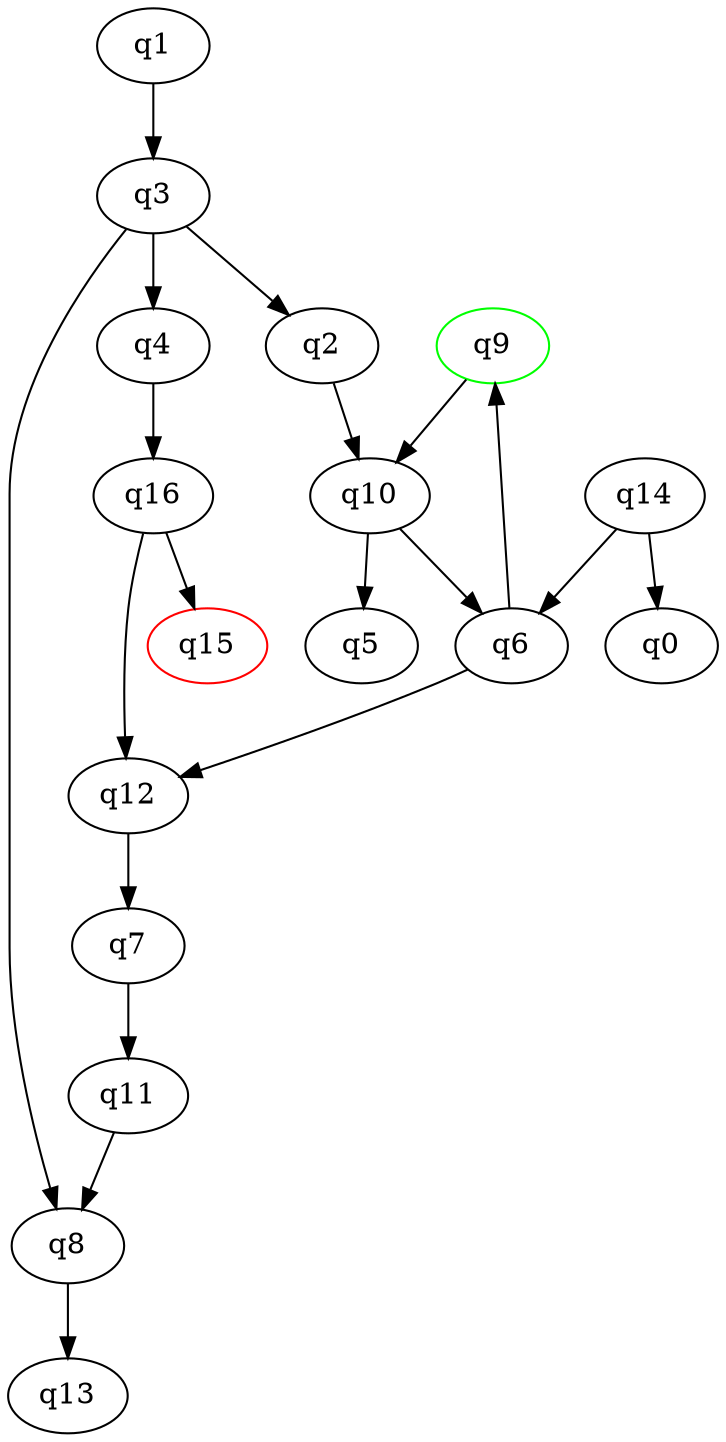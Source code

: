 digraph A{
q9 [initial=1,color=green];
q15 [final=1,color=red];
q1 -> q3;
q2 -> q10;
q3 -> q2;
q3 -> q4;
q3 -> q8;
q4 -> q16;
q6 -> q9;
q6 -> q12;
q7 -> q11;
q8 -> q13;
q9 -> q10;
q10 -> q5;
q10 -> q6;
q11 -> q8;
q12 -> q7;
q14 -> q0;
q14 -> q6;
q16 -> q12;
q16 -> q15;
}